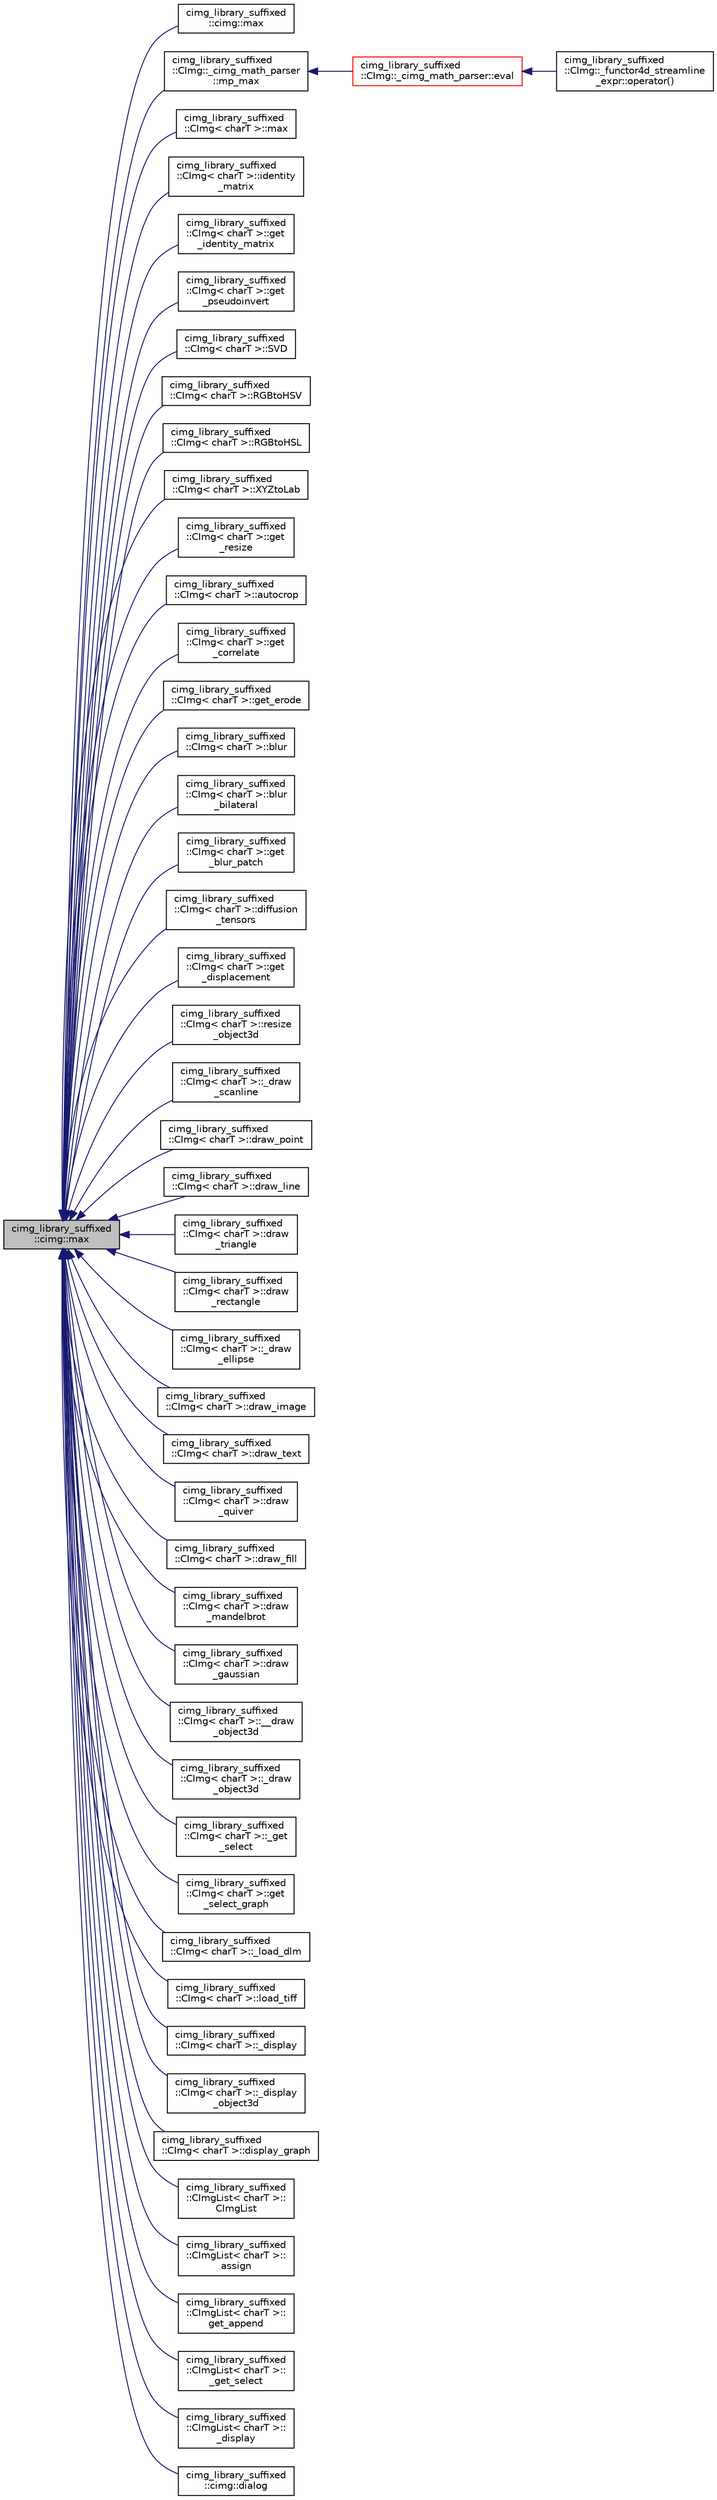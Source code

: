 digraph "cimg_library_suffixed::cimg::max"
{
  edge [fontname="Helvetica",fontsize="10",labelfontname="Helvetica",labelfontsize="10"];
  node [fontname="Helvetica",fontsize="10",shape=record];
  rankdir="LR";
  Node1 [label="cimg_library_suffixed\l::cimg::max",height=0.2,width=0.4,color="black", fillcolor="grey75", style="filled" fontcolor="black"];
  Node1 -> Node2 [dir="back",color="midnightblue",fontsize="10",style="solid",fontname="Helvetica"];
  Node2 [label="cimg_library_suffixed\l::cimg::max",height=0.2,width=0.4,color="black", fillcolor="white", style="filled",URL="$namespacecimg__library__suffixed_1_1cimg.html#a88000f6fec4b093f98b11c92144cfacb",tooltip="Return the maximum between three values."];
  Node1 -> Node3 [dir="back",color="midnightblue",fontsize="10",style="solid",fontname="Helvetica"];
  Node3 [label="cimg_library_suffixed\l::CImg::_cimg_math_parser\l::mp_max",height=0.2,width=0.4,color="black", fillcolor="white", style="filled",URL="$structcimg__library__suffixed_1_1_c_img_1_1__cimg__math__parser.html#aee648c262c8cc96b7c26870590305bfe"];
  Node3 -> Node4 [dir="back",color="midnightblue",fontsize="10",style="solid",fontname="Helvetica"];
  Node4 [label="cimg_library_suffixed\l::CImg::_cimg_math_parser::eval",height=0.2,width=0.4,color="red", fillcolor="white", style="filled",URL="$structcimg__library__suffixed_1_1_c_img_1_1__cimg__math__parser.html#a6d1515eca4dc588b97892fa865648c13"];
  Node4 -> Node5 [dir="back",color="midnightblue",fontsize="10",style="solid",fontname="Helvetica"];
  Node5 [label="cimg_library_suffixed\l::CImg::_functor4d_streamline\l_expr::operator()",height=0.2,width=0.4,color="black", fillcolor="white", style="filled",URL="$structcimg__library__suffixed_1_1_c_img_1_1__functor4d__streamline__expr.html#ad7c8b7dee19bac47ba8a4e3e4de22463"];
  Node1 -> Node6 [dir="back",color="midnightblue",fontsize="10",style="solid",fontname="Helvetica"];
  Node6 [label="cimg_library_suffixed\l::CImg\< charT \>::max",height=0.2,width=0.4,color="black", fillcolor="white", style="filled",URL="$structcimg__library__suffixed_1_1_c_img.html#a613f2134a02d7be6ae63d627defda929",tooltip="Pointwise max operator between instance image and a value."];
  Node1 -> Node7 [dir="back",color="midnightblue",fontsize="10",style="solid",fontname="Helvetica"];
  Node7 [label="cimg_library_suffixed\l::CImg\< charT \>::identity\l_matrix",height=0.2,width=0.4,color="black", fillcolor="white", style="filled",URL="$structcimg__library__suffixed_1_1_c_img.html#ad4ab0e1fb99408ba7b1430c95542c543",tooltip="Replace the image by an identity matrix."];
  Node1 -> Node8 [dir="back",color="midnightblue",fontsize="10",style="solid",fontname="Helvetica"];
  Node8 [label="cimg_library_suffixed\l::CImg\< charT \>::get\l_identity_matrix",height=0.2,width=0.4,color="black", fillcolor="white", style="filled",URL="$structcimg__library__suffixed_1_1_c_img.html#a3d17a0d9644bacf9a8e185d27419b3aa",tooltip="Replace the image by an identity matrix ."];
  Node1 -> Node9 [dir="back",color="midnightblue",fontsize="10",style="solid",fontname="Helvetica"];
  Node9 [label="cimg_library_suffixed\l::CImg\< charT \>::get\l_pseudoinvert",height=0.2,width=0.4,color="black", fillcolor="white", style="filled",URL="$structcimg__library__suffixed_1_1_c_img.html#a17eeb7c09f1268ee01484cc19a25098f",tooltip="Compute the Moore-Penrose pseudo-inverse of the instance image, viewed as a matrix ..."];
  Node1 -> Node10 [dir="back",color="midnightblue",fontsize="10",style="solid",fontname="Helvetica"];
  Node10 [label="cimg_library_suffixed\l::CImg\< charT \>::SVD",height=0.2,width=0.4,color="black", fillcolor="white", style="filled",URL="$structcimg__library__suffixed_1_1_c_img.html#ad37930622f195295a326e24fcd9121fb",tooltip="Compute the SVD of the instance image, viewed as a general matrix."];
  Node1 -> Node11 [dir="back",color="midnightblue",fontsize="10",style="solid",fontname="Helvetica"];
  Node11 [label="cimg_library_suffixed\l::CImg\< charT \>::RGBtoHSV",height=0.2,width=0.4,color="black", fillcolor="white", style="filled",URL="$structcimg__library__suffixed_1_1_c_img.html#abd7fbc606c925b2248a3d8db7f0aeac1",tooltip="Convert pixel values from RGB to HSV color spaces."];
  Node1 -> Node12 [dir="back",color="midnightblue",fontsize="10",style="solid",fontname="Helvetica"];
  Node12 [label="cimg_library_suffixed\l::CImg\< charT \>::RGBtoHSL",height=0.2,width=0.4,color="black", fillcolor="white", style="filled",URL="$structcimg__library__suffixed_1_1_c_img.html#a8d193fda56d07044477f8f1091d41270",tooltip="Convert pixel values from RGB to HSL color spaces."];
  Node1 -> Node13 [dir="back",color="midnightblue",fontsize="10",style="solid",fontname="Helvetica"];
  Node13 [label="cimg_library_suffixed\l::CImg\< charT \>::XYZtoLab",height=0.2,width=0.4,color="black", fillcolor="white", style="filled",URL="$structcimg__library__suffixed_1_1_c_img.html#acf6851bd82b7cae11aad8285528c0cc7",tooltip="Convert pixel values from XYZ_709 to Lab color spaces."];
  Node1 -> Node14 [dir="back",color="midnightblue",fontsize="10",style="solid",fontname="Helvetica"];
  Node14 [label="cimg_library_suffixed\l::CImg\< charT \>::get\l_resize",height=0.2,width=0.4,color="black", fillcolor="white", style="filled",URL="$structcimg__library__suffixed_1_1_c_img.html#a2b1954e976d2227492629fd0898a1f10",tooltip="Resize image to new dimensions ."];
  Node1 -> Node15 [dir="back",color="midnightblue",fontsize="10",style="solid",fontname="Helvetica"];
  Node15 [label="cimg_library_suffixed\l::CImg\< charT \>::autocrop",height=0.2,width=0.4,color="black", fillcolor="white", style="filled",URL="$structcimg__library__suffixed_1_1_c_img.html#aae8b98369bbecb7c36ad364c0b4c48c9",tooltip="Autocrop image region, regarding the specified background color."];
  Node1 -> Node16 [dir="back",color="midnightblue",fontsize="10",style="solid",fontname="Helvetica"];
  Node16 [label="cimg_library_suffixed\l::CImg\< charT \>::get\l_correlate",height=0.2,width=0.4,color="black", fillcolor="white", style="filled",URL="$structcimg__library__suffixed_1_1_c_img.html#a136cffed3767e8dfcd1f042b04b705c3",tooltip="Correlate image by a mask ."];
  Node1 -> Node17 [dir="back",color="midnightblue",fontsize="10",style="solid",fontname="Helvetica"];
  Node17 [label="cimg_library_suffixed\l::CImg\< charT \>::get_erode",height=0.2,width=0.4,color="black", fillcolor="white", style="filled",URL="$structcimg__library__suffixed_1_1_c_img.html#a078b2b44183321205581da5de0967188",tooltip="Erode image by a structuring element ."];
  Node1 -> Node18 [dir="back",color="midnightblue",fontsize="10",style="solid",fontname="Helvetica"];
  Node18 [label="cimg_library_suffixed\l::CImg\< charT \>::blur",height=0.2,width=0.4,color="black", fillcolor="white", style="filled",URL="$structcimg__library__suffixed_1_1_c_img.html#acd03fd211bf5007718af56dc1c2ddb5c",tooltip="Blur image isotropically."];
  Node1 -> Node19 [dir="back",color="midnightblue",fontsize="10",style="solid",fontname="Helvetica"];
  Node19 [label="cimg_library_suffixed\l::CImg\< charT \>::blur\l_bilateral",height=0.2,width=0.4,color="black", fillcolor="white", style="filled",URL="$structcimg__library__suffixed_1_1_c_img.html#a621a736697ef0ae8be516fdcdb14804d",tooltip="Blur image using the bilateral filter."];
  Node1 -> Node20 [dir="back",color="midnightblue",fontsize="10",style="solid",fontname="Helvetica"];
  Node20 [label="cimg_library_suffixed\l::CImg\< charT \>::get\l_blur_patch",height=0.2,width=0.4,color="black", fillcolor="white", style="filled",URL="$structcimg__library__suffixed_1_1_c_img.html#a398436136d0800a6f3f6a6c9fc335c7d",tooltip="Blur image using patch-based space ."];
  Node1 -> Node21 [dir="back",color="midnightblue",fontsize="10",style="solid",fontname="Helvetica"];
  Node21 [label="cimg_library_suffixed\l::CImg\< charT \>::diffusion\l_tensors",height=0.2,width=0.4,color="black", fillcolor="white", style="filled",URL="$structcimg__library__suffixed_1_1_c_img.html#a3e930c4e4076b0fe306ff9354411cebe",tooltip="Compute field of diffusion tensors for edge-preserving smoothing."];
  Node1 -> Node22 [dir="back",color="midnightblue",fontsize="10",style="solid",fontname="Helvetica"];
  Node22 [label="cimg_library_suffixed\l::CImg\< charT \>::get\l_displacement",height=0.2,width=0.4,color="black", fillcolor="white", style="filled",URL="$structcimg__library__suffixed_1_1_c_img.html#a724e381142945bf1b2b96dc542bcb41f",tooltip="Estimate displacement field between two images ."];
  Node1 -> Node23 [dir="back",color="midnightblue",fontsize="10",style="solid",fontname="Helvetica"];
  Node23 [label="cimg_library_suffixed\l::CImg\< charT \>::resize\l_object3d",height=0.2,width=0.4,color="black", fillcolor="white", style="filled",URL="$structcimg__library__suffixed_1_1_c_img.html#a02db08e8f36c36db553314ec08e13c51",tooltip="Resize 3d object to unit size."];
  Node1 -> Node24 [dir="back",color="midnightblue",fontsize="10",style="solid",fontname="Helvetica"];
  Node24 [label="cimg_library_suffixed\l::CImg\< charT \>::_draw\l_scanline",height=0.2,width=0.4,color="black", fillcolor="white", style="filled",URL="$structcimg__library__suffixed_1_1_c_img.html#a711bd4babee544eb82e2e8ff65af8a05"];
  Node1 -> Node25 [dir="back",color="midnightblue",fontsize="10",style="solid",fontname="Helvetica"];
  Node25 [label="cimg_library_suffixed\l::CImg\< charT \>::draw_point",height=0.2,width=0.4,color="black", fillcolor="white", style="filled",URL="$structcimg__library__suffixed_1_1_c_img.html#a30b6b9961bc765a0341c07d30b24134b",tooltip="Draw a 3d point."];
  Node1 -> Node26 [dir="back",color="midnightblue",fontsize="10",style="solid",fontname="Helvetica"];
  Node26 [label="cimg_library_suffixed\l::CImg\< charT \>::draw_line",height=0.2,width=0.4,color="black", fillcolor="white", style="filled",URL="$structcimg__library__suffixed_1_1_c_img.html#aa53f7c9ad99ba2362308a55b68b6ecba",tooltip="Draw a 2d line."];
  Node1 -> Node27 [dir="back",color="midnightblue",fontsize="10",style="solid",fontname="Helvetica"];
  Node27 [label="cimg_library_suffixed\l::CImg\< charT \>::draw\l_triangle",height=0.2,width=0.4,color="black", fillcolor="white", style="filled",URL="$structcimg__library__suffixed_1_1_c_img.html#a3474969fdaf5e50bc5a1b8e5831a566f",tooltip="Draw a filled 2d triangle, with z-buffering."];
  Node1 -> Node28 [dir="back",color="midnightblue",fontsize="10",style="solid",fontname="Helvetica"];
  Node28 [label="cimg_library_suffixed\l::CImg\< charT \>::draw\l_rectangle",height=0.2,width=0.4,color="black", fillcolor="white", style="filled",URL="$structcimg__library__suffixed_1_1_c_img.html#aaba73a464f3efc3a88565f000216e86c",tooltip="Draw a filled 4d rectangle."];
  Node1 -> Node29 [dir="back",color="midnightblue",fontsize="10",style="solid",fontname="Helvetica"];
  Node29 [label="cimg_library_suffixed\l::CImg\< charT \>::_draw\l_ellipse",height=0.2,width=0.4,color="black", fillcolor="white", style="filled",URL="$structcimg__library__suffixed_1_1_c_img.html#aea02b9cdc8518779ac4397ed0c733757"];
  Node1 -> Node30 [dir="back",color="midnightblue",fontsize="10",style="solid",fontname="Helvetica"];
  Node30 [label="cimg_library_suffixed\l::CImg\< charT \>::draw_image",height=0.2,width=0.4,color="black", fillcolor="white", style="filled",URL="$structcimg__library__suffixed_1_1_c_img.html#a4dfe9a9fb78df031a5750e7898af3d9e",tooltip="Draw an image."];
  Node1 -> Node31 [dir="back",color="midnightblue",fontsize="10",style="solid",fontname="Helvetica"];
  Node31 [label="cimg_library_suffixed\l::CImg\< charT \>::draw_text",height=0.2,width=0.4,color="black", fillcolor="white", style="filled",URL="$structcimg__library__suffixed_1_1_c_img.html#a8a27e71e8cde34b80265ad7c8749bb3b",tooltip="Draw a text string ."];
  Node1 -> Node32 [dir="back",color="midnightblue",fontsize="10",style="solid",fontname="Helvetica"];
  Node32 [label="cimg_library_suffixed\l::CImg\< charT \>::draw\l_quiver",height=0.2,width=0.4,color="black", fillcolor="white", style="filled",URL="$structcimg__library__suffixed_1_1_c_img.html#a6df87e6392200f8a295c2539f7c6cef0",tooltip="Draw a 2d vector field, using a field of colors."];
  Node1 -> Node33 [dir="back",color="midnightblue",fontsize="10",style="solid",fontname="Helvetica"];
  Node33 [label="cimg_library_suffixed\l::CImg\< charT \>::draw_fill",height=0.2,width=0.4,color="black", fillcolor="white", style="filled",URL="$structcimg__library__suffixed_1_1_c_img.html#ac843e415a5842c8d79d37ed3295b893a",tooltip="Draw filled 3d region with the flood fill algorithm."];
  Node1 -> Node34 [dir="back",color="midnightblue",fontsize="10",style="solid",fontname="Helvetica"];
  Node34 [label="cimg_library_suffixed\l::CImg\< charT \>::draw\l_mandelbrot",height=0.2,width=0.4,color="black", fillcolor="white", style="filled",URL="$structcimg__library__suffixed_1_1_c_img.html#a4ee4442b26855c03fbfbab878da90c07",tooltip="Draw a quadratic Mandelbrot or Julia 2d fractal."];
  Node1 -> Node35 [dir="back",color="midnightblue",fontsize="10",style="solid",fontname="Helvetica"];
  Node35 [label="cimg_library_suffixed\l::CImg\< charT \>::draw\l_gaussian",height=0.2,width=0.4,color="black", fillcolor="white", style="filled",URL="$structcimg__library__suffixed_1_1_c_img.html#a3b96b681b3c0e11c067b12789328229a",tooltip="Draw a 1d gaussian function."];
  Node1 -> Node36 [dir="back",color="midnightblue",fontsize="10",style="solid",fontname="Helvetica"];
  Node36 [label="cimg_library_suffixed\l::CImg\< charT \>::__draw\l_object3d",height=0.2,width=0.4,color="black", fillcolor="white", style="filled",URL="$structcimg__library__suffixed_1_1_c_img.html#a6e23faf2f585e58c18f2b057a6ebfdb4"];
  Node1 -> Node37 [dir="back",color="midnightblue",fontsize="10",style="solid",fontname="Helvetica"];
  Node37 [label="cimg_library_suffixed\l::CImg\< charT \>::_draw\l_object3d",height=0.2,width=0.4,color="black", fillcolor="white", style="filled",URL="$structcimg__library__suffixed_1_1_c_img.html#a172d2a3982cc236873877aac64d9c652"];
  Node1 -> Node38 [dir="back",color="midnightblue",fontsize="10",style="solid",fontname="Helvetica"];
  Node38 [label="cimg_library_suffixed\l::CImg\< charT \>::_get\l_select",height=0.2,width=0.4,color="black", fillcolor="white", style="filled",URL="$structcimg__library__suffixed_1_1_c_img.html#a5eabe7fe9d3b7069f8cd7719ff515bdf"];
  Node1 -> Node39 [dir="back",color="midnightblue",fontsize="10",style="solid",fontname="Helvetica"];
  Node39 [label="cimg_library_suffixed\l::CImg\< charT \>::get\l_select_graph",height=0.2,width=0.4,color="black", fillcolor="white", style="filled",URL="$structcimg__library__suffixed_1_1_c_img.html#a50e2ce61b6a7e29577dae4f85b999d91",tooltip="Select sub-graph in a graph."];
  Node1 -> Node40 [dir="back",color="midnightblue",fontsize="10",style="solid",fontname="Helvetica"];
  Node40 [label="cimg_library_suffixed\l::CImg\< charT \>::_load_dlm",height=0.2,width=0.4,color="black", fillcolor="white", style="filled",URL="$structcimg__library__suffixed_1_1_c_img.html#a92c4de19e08058f4ee09035bf83c4f05"];
  Node1 -> Node41 [dir="back",color="midnightblue",fontsize="10",style="solid",fontname="Helvetica"];
  Node41 [label="cimg_library_suffixed\l::CImg\< charT \>::load_tiff",height=0.2,width=0.4,color="black", fillcolor="white", style="filled",URL="$structcimg__library__suffixed_1_1_c_img.html#afae55bae3c5da07c1960231b7185202c",tooltip="Load image from a TIFF file."];
  Node1 -> Node42 [dir="back",color="midnightblue",fontsize="10",style="solid",fontname="Helvetica"];
  Node42 [label="cimg_library_suffixed\l::CImg\< charT \>::_display",height=0.2,width=0.4,color="black", fillcolor="white", style="filled",URL="$structcimg__library__suffixed_1_1_c_img.html#af37b4edd89e25655b4b7417f7695759a"];
  Node1 -> Node43 [dir="back",color="midnightblue",fontsize="10",style="solid",fontname="Helvetica"];
  Node43 [label="cimg_library_suffixed\l::CImg\< charT \>::_display\l_object3d",height=0.2,width=0.4,color="black", fillcolor="white", style="filled",URL="$structcimg__library__suffixed_1_1_c_img.html#a8b851d32cf0f6b1b0a93b592cae54331"];
  Node1 -> Node44 [dir="back",color="midnightblue",fontsize="10",style="solid",fontname="Helvetica"];
  Node44 [label="cimg_library_suffixed\l::CImg\< charT \>::display_graph",height=0.2,width=0.4,color="black", fillcolor="white", style="filled",URL="$structcimg__library__suffixed_1_1_c_img.html#a80315b8ae2ef18ec72c9caa405ed5577",tooltip="Display 1d graph in an interactive window."];
  Node1 -> Node45 [dir="back",color="midnightblue",fontsize="10",style="solid",fontname="Helvetica"];
  Node45 [label="cimg_library_suffixed\l::CImgList\< charT \>::\lCImgList",height=0.2,width=0.4,color="black", fillcolor="white", style="filled",URL="$structcimg__library__suffixed_1_1_c_img_list.html#abf01d78f440ac4203e4d4055ac7b810b",tooltip="Construct list containing empty images."];
  Node1 -> Node46 [dir="back",color="midnightblue",fontsize="10",style="solid",fontname="Helvetica"];
  Node46 [label="cimg_library_suffixed\l::CImgList\< charT \>::\lassign",height=0.2,width=0.4,color="black", fillcolor="white", style="filled",URL="$structcimg__library__suffixed_1_1_c_img_list.html#aecf17e0efeae347261b414e7d0216b78",tooltip="Construct list containing empty images ."];
  Node1 -> Node47 [dir="back",color="midnightblue",fontsize="10",style="solid",fontname="Helvetica"];
  Node47 [label="cimg_library_suffixed\l::CImgList\< charT \>::\lget_append",height=0.2,width=0.4,color="black", fillcolor="white", style="filled",URL="$structcimg__library__suffixed_1_1_c_img_list.html#a796ee9084e66fd083c6769a12594d6c2",tooltip="Return a single image which is the appending of all images of the current CImgList instance..."];
  Node1 -> Node48 [dir="back",color="midnightblue",fontsize="10",style="solid",fontname="Helvetica"];
  Node48 [label="cimg_library_suffixed\l::CImgList\< charT \>::\l_get_select",height=0.2,width=0.4,color="black", fillcolor="white", style="filled",URL="$structcimg__library__suffixed_1_1_c_img_list.html#afd2150d118b857bd9c50b2469e7ad9a4"];
  Node1 -> Node49 [dir="back",color="midnightblue",fontsize="10",style="solid",fontname="Helvetica"];
  Node49 [label="cimg_library_suffixed\l::CImgList\< charT \>::\l_display",height=0.2,width=0.4,color="black", fillcolor="white", style="filled",URL="$structcimg__library__suffixed_1_1_c_img_list.html#a69c49d313c9042e3dda45d2e011a859a"];
  Node1 -> Node50 [dir="back",color="midnightblue",fontsize="10",style="solid",fontname="Helvetica"];
  Node50 [label="cimg_library_suffixed\l::cimg::dialog",height=0.2,width=0.4,color="black", fillcolor="white", style="filled",URL="$namespacecimg__library__suffixed_1_1cimg.html#a11aed0e6b30d75bf50946ee78d1aed94",tooltip="Display a simple dialog box, and wait for the user&#39;s response."];
}
